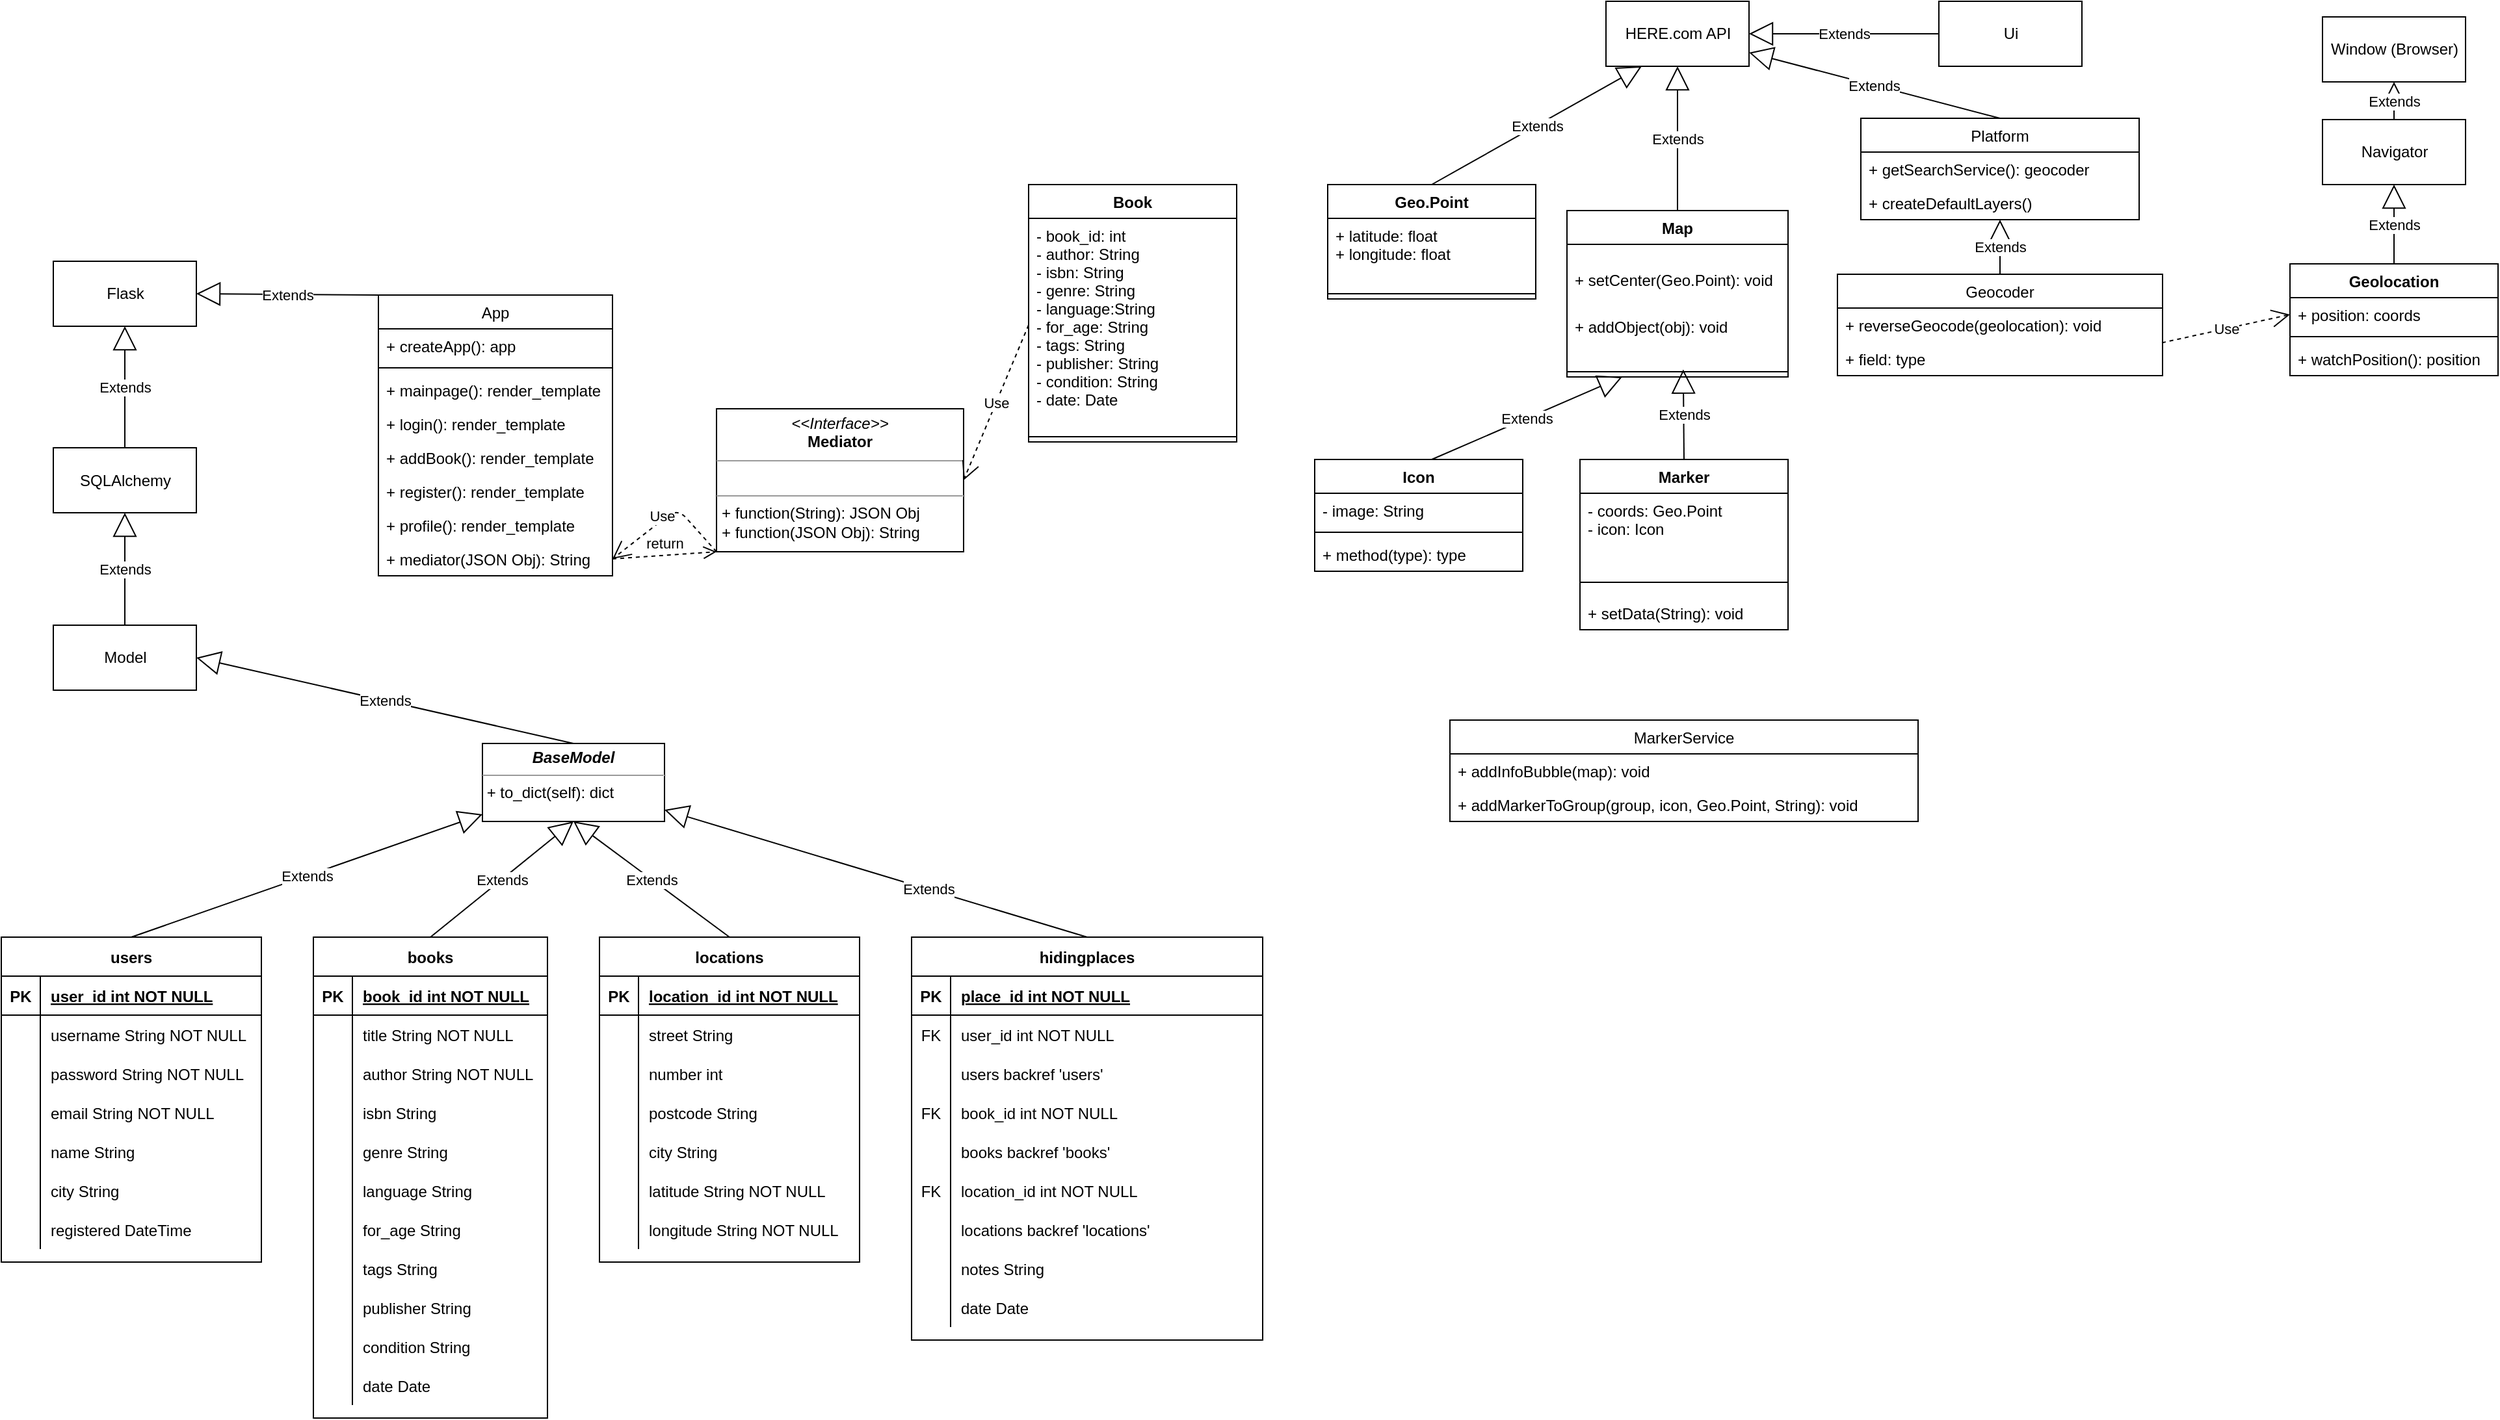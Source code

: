<mxfile version="14.6.11" type="github">
  <diagram id="RmCkacpN2TYLpkS6w7RO" name="Seite-1">
    <mxGraphModel dx="2310" dy="827" grid="1" gridSize="10" guides="1" tooltips="1" connect="1" arrows="1" fold="1" page="1" pageScale="1" pageWidth="827" pageHeight="1169" math="0" shadow="0">
      <root>
        <mxCell id="0" />
        <mxCell id="1" parent="0" />
        <mxCell id="iKKJlmc9YYCkpeSJBuOX-5" value="Map" style="swimlane;fontStyle=1;align=center;verticalAlign=top;childLayout=stackLayout;horizontal=1;startSize=26;horizontalStack=0;resizeParent=1;resizeParentMax=0;resizeLast=0;collapsible=1;marginBottom=0;" parent="1" vertex="1">
          <mxGeometry x="404" y="201" width="170" height="128" as="geometry" />
        </mxCell>
        <mxCell id="iKKJlmc9YYCkpeSJBuOX-8" value="&#xa;+ setCenter(Geo.Point): void" style="text;strokeColor=none;fillColor=none;align=left;verticalAlign=top;spacingLeft=4;spacingRight=4;overflow=hidden;rotatable=0;points=[[0,0.5],[1,0.5]];portConstraint=eastwest;" parent="iKKJlmc9YYCkpeSJBuOX-5" vertex="1">
          <mxGeometry y="26" width="170" height="50" as="geometry" />
        </mxCell>
        <mxCell id="iKKJlmc9YYCkpeSJBuOX-6" value="+ addObject(obj): void" style="text;strokeColor=none;fillColor=none;align=left;verticalAlign=top;spacingLeft=4;spacingRight=4;overflow=hidden;rotatable=0;points=[[0,0.5],[1,0.5]];portConstraint=eastwest;" parent="iKKJlmc9YYCkpeSJBuOX-5" vertex="1">
          <mxGeometry y="76" width="170" height="44" as="geometry" />
        </mxCell>
        <mxCell id="iKKJlmc9YYCkpeSJBuOX-7" value="" style="line;strokeWidth=1;fillColor=none;align=left;verticalAlign=middle;spacingTop=-1;spacingLeft=3;spacingRight=3;rotatable=0;labelPosition=right;points=[];portConstraint=eastwest;" parent="iKKJlmc9YYCkpeSJBuOX-5" vertex="1">
          <mxGeometry y="120" width="170" height="8" as="geometry" />
        </mxCell>
        <mxCell id="iKKJlmc9YYCkpeSJBuOX-9" value="Marker" style="swimlane;fontStyle=1;align=center;verticalAlign=top;childLayout=stackLayout;horizontal=1;startSize=26;horizontalStack=0;resizeParent=1;resizeParentMax=0;resizeLast=0;collapsible=1;marginBottom=0;" parent="1" vertex="1">
          <mxGeometry x="414" y="392.5" width="160" height="131" as="geometry" />
        </mxCell>
        <mxCell id="iKKJlmc9YYCkpeSJBuOX-10" value="- coords: Geo.Point &#xa;- icon: Icon" style="text;strokeColor=none;fillColor=none;align=left;verticalAlign=top;spacingLeft=4;spacingRight=4;overflow=hidden;rotatable=0;points=[[0,0.5],[1,0.5]];portConstraint=eastwest;" parent="iKKJlmc9YYCkpeSJBuOX-9" vertex="1">
          <mxGeometry y="26" width="160" height="58" as="geometry" />
        </mxCell>
        <mxCell id="iKKJlmc9YYCkpeSJBuOX-11" value="" style="line;strokeWidth=1;fillColor=none;align=left;verticalAlign=middle;spacingTop=-1;spacingLeft=3;spacingRight=3;rotatable=0;labelPosition=right;points=[];portConstraint=eastwest;" parent="iKKJlmc9YYCkpeSJBuOX-9" vertex="1">
          <mxGeometry y="84" width="160" height="21" as="geometry" />
        </mxCell>
        <mxCell id="iKKJlmc9YYCkpeSJBuOX-12" value="+ setData(String): void" style="text;strokeColor=none;fillColor=none;align=left;verticalAlign=top;spacingLeft=4;spacingRight=4;overflow=hidden;rotatable=0;points=[[0,0.5],[1,0.5]];portConstraint=eastwest;" parent="iKKJlmc9YYCkpeSJBuOX-9" vertex="1">
          <mxGeometry y="105" width="160" height="26" as="geometry" />
        </mxCell>
        <mxCell id="iKKJlmc9YYCkpeSJBuOX-13" value="Icon" style="swimlane;fontStyle=1;align=center;verticalAlign=top;childLayout=stackLayout;horizontal=1;startSize=26;horizontalStack=0;resizeParent=1;resizeParentMax=0;resizeLast=0;collapsible=1;marginBottom=0;" parent="1" vertex="1">
          <mxGeometry x="210" y="392.5" width="160" height="86" as="geometry" />
        </mxCell>
        <mxCell id="eVHg-SDSR93NSboe7xZ6-215" value="Extends" style="endArrow=block;endSize=16;endFill=0;html=1;entryX=0.25;entryY=1;entryDx=0;entryDy=0;" edge="1" parent="iKKJlmc9YYCkpeSJBuOX-13" target="iKKJlmc9YYCkpeSJBuOX-5">
          <mxGeometry width="160" relative="1" as="geometry">
            <mxPoint x="90" as="sourcePoint" />
            <mxPoint x="250" as="targetPoint" />
          </mxGeometry>
        </mxCell>
        <mxCell id="iKKJlmc9YYCkpeSJBuOX-14" value="- image: String" style="text;strokeColor=none;fillColor=none;align=left;verticalAlign=top;spacingLeft=4;spacingRight=4;overflow=hidden;rotatable=0;points=[[0,0.5],[1,0.5]];portConstraint=eastwest;" parent="iKKJlmc9YYCkpeSJBuOX-13" vertex="1">
          <mxGeometry y="26" width="160" height="26" as="geometry" />
        </mxCell>
        <mxCell id="iKKJlmc9YYCkpeSJBuOX-15" value="" style="line;strokeWidth=1;fillColor=none;align=left;verticalAlign=middle;spacingTop=-1;spacingLeft=3;spacingRight=3;rotatable=0;labelPosition=right;points=[];portConstraint=eastwest;" parent="iKKJlmc9YYCkpeSJBuOX-13" vertex="1">
          <mxGeometry y="52" width="160" height="8" as="geometry" />
        </mxCell>
        <mxCell id="iKKJlmc9YYCkpeSJBuOX-16" value="+ method(type): type" style="text;strokeColor=none;fillColor=none;align=left;verticalAlign=top;spacingLeft=4;spacingRight=4;overflow=hidden;rotatable=0;points=[[0,0.5],[1,0.5]];portConstraint=eastwest;" parent="iKKJlmc9YYCkpeSJBuOX-13" vertex="1">
          <mxGeometry y="60" width="160" height="26" as="geometry" />
        </mxCell>
        <mxCell id="augDifIEVUEMAhJTvY_Y-25" value="Book" style="swimlane;fontStyle=1;align=center;verticalAlign=top;childLayout=stackLayout;horizontal=1;startSize=26;horizontalStack=0;resizeParent=1;resizeParentMax=0;resizeLast=0;collapsible=1;marginBottom=0;" parent="1" vertex="1">
          <mxGeometry x="-10" y="181" width="160" height="198" as="geometry" />
        </mxCell>
        <mxCell id="augDifIEVUEMAhJTvY_Y-26" value="- book_id: int&#xa;- author: String&#xa;- isbn: String&#xa;- genre: String&#xa;- language:String&#xa;- for_age: String&#xa;- tags: String&#xa;- publisher: String&#xa;- condition: String&#xa;- date: Date" style="text;strokeColor=none;fillColor=none;align=left;verticalAlign=top;spacingLeft=4;spacingRight=4;overflow=hidden;rotatable=0;points=[[0,0.5],[1,0.5]];portConstraint=eastwest;" parent="augDifIEVUEMAhJTvY_Y-25" vertex="1">
          <mxGeometry y="26" width="160" height="164" as="geometry" />
        </mxCell>
        <mxCell id="augDifIEVUEMAhJTvY_Y-27" value="" style="line;strokeWidth=1;fillColor=none;align=left;verticalAlign=middle;spacingTop=-1;spacingLeft=3;spacingRight=3;rotatable=0;labelPosition=right;points=[];portConstraint=eastwest;" parent="augDifIEVUEMAhJTvY_Y-25" vertex="1">
          <mxGeometry y="190" width="160" height="8" as="geometry" />
        </mxCell>
        <mxCell id="eVHg-SDSR93NSboe7xZ6-31" value="users" style="shape=table;startSize=30;container=1;collapsible=1;childLayout=tableLayout;fixedRows=1;rowLines=0;fontStyle=1;align=center;resizeLast=1;" vertex="1" parent="1">
          <mxGeometry x="-800" y="760" width="200" height="250" as="geometry" />
        </mxCell>
        <mxCell id="eVHg-SDSR93NSboe7xZ6-32" value="" style="shape=partialRectangle;collapsible=0;dropTarget=0;pointerEvents=0;fillColor=none;points=[[0,0.5],[1,0.5]];portConstraint=eastwest;top=0;left=0;right=0;bottom=1;" vertex="1" parent="eVHg-SDSR93NSboe7xZ6-31">
          <mxGeometry y="30" width="200" height="30" as="geometry" />
        </mxCell>
        <mxCell id="eVHg-SDSR93NSboe7xZ6-33" value="PK" style="shape=partialRectangle;overflow=hidden;connectable=0;fillColor=none;top=0;left=0;bottom=0;right=0;fontStyle=1;" vertex="1" parent="eVHg-SDSR93NSboe7xZ6-32">
          <mxGeometry width="30" height="30" as="geometry" />
        </mxCell>
        <mxCell id="eVHg-SDSR93NSboe7xZ6-34" value="user_id int NOT NULL " style="shape=partialRectangle;overflow=hidden;connectable=0;fillColor=none;top=0;left=0;bottom=0;right=0;align=left;spacingLeft=6;fontStyle=5;" vertex="1" parent="eVHg-SDSR93NSboe7xZ6-32">
          <mxGeometry x="30" width="170" height="30" as="geometry" />
        </mxCell>
        <mxCell id="eVHg-SDSR93NSboe7xZ6-35" value="" style="shape=partialRectangle;collapsible=0;dropTarget=0;pointerEvents=0;fillColor=none;points=[[0,0.5],[1,0.5]];portConstraint=eastwest;top=0;left=0;right=0;bottom=0;" vertex="1" parent="eVHg-SDSR93NSboe7xZ6-31">
          <mxGeometry y="60" width="200" height="30" as="geometry" />
        </mxCell>
        <mxCell id="eVHg-SDSR93NSboe7xZ6-36" value="" style="shape=partialRectangle;overflow=hidden;connectable=0;fillColor=none;top=0;left=0;bottom=0;right=0;" vertex="1" parent="eVHg-SDSR93NSboe7xZ6-35">
          <mxGeometry width="30" height="30" as="geometry" />
        </mxCell>
        <mxCell id="eVHg-SDSR93NSboe7xZ6-37" value="username String NOT NULL" style="shape=partialRectangle;overflow=hidden;connectable=0;fillColor=none;top=0;left=0;bottom=0;right=0;align=left;spacingLeft=6;" vertex="1" parent="eVHg-SDSR93NSboe7xZ6-35">
          <mxGeometry x="30" width="170" height="30" as="geometry" />
        </mxCell>
        <mxCell id="eVHg-SDSR93NSboe7xZ6-38" value="" style="shape=partialRectangle;collapsible=0;dropTarget=0;pointerEvents=0;fillColor=none;points=[[0,0.5],[1,0.5]];portConstraint=eastwest;top=0;left=0;right=0;bottom=0;" vertex="1" parent="eVHg-SDSR93NSboe7xZ6-31">
          <mxGeometry y="90" width="200" height="30" as="geometry" />
        </mxCell>
        <mxCell id="eVHg-SDSR93NSboe7xZ6-39" value="" style="shape=partialRectangle;overflow=hidden;connectable=0;fillColor=none;top=0;left=0;bottom=0;right=0;" vertex="1" parent="eVHg-SDSR93NSboe7xZ6-38">
          <mxGeometry width="30" height="30" as="geometry" />
        </mxCell>
        <mxCell id="eVHg-SDSR93NSboe7xZ6-40" value="password String NOT NULL" style="shape=partialRectangle;overflow=hidden;connectable=0;fillColor=none;top=0;left=0;bottom=0;right=0;align=left;spacingLeft=6;" vertex="1" parent="eVHg-SDSR93NSboe7xZ6-38">
          <mxGeometry x="30" width="170" height="30" as="geometry" />
        </mxCell>
        <mxCell id="eVHg-SDSR93NSboe7xZ6-41" value="" style="shape=partialRectangle;collapsible=0;dropTarget=0;pointerEvents=0;fillColor=none;points=[[0,0.5],[1,0.5]];portConstraint=eastwest;top=0;left=0;right=0;bottom=0;" vertex="1" parent="eVHg-SDSR93NSboe7xZ6-31">
          <mxGeometry y="120" width="200" height="30" as="geometry" />
        </mxCell>
        <mxCell id="eVHg-SDSR93NSboe7xZ6-42" value="" style="shape=partialRectangle;overflow=hidden;connectable=0;fillColor=none;top=0;left=0;bottom=0;right=0;" vertex="1" parent="eVHg-SDSR93NSboe7xZ6-41">
          <mxGeometry width="30" height="30" as="geometry" />
        </mxCell>
        <mxCell id="eVHg-SDSR93NSboe7xZ6-43" value="email String NOT NULL" style="shape=partialRectangle;overflow=hidden;connectable=0;fillColor=none;top=0;left=0;bottom=0;right=0;align=left;spacingLeft=6;" vertex="1" parent="eVHg-SDSR93NSboe7xZ6-41">
          <mxGeometry x="30" width="170" height="30" as="geometry" />
        </mxCell>
        <mxCell id="eVHg-SDSR93NSboe7xZ6-44" value="" style="shape=partialRectangle;collapsible=0;dropTarget=0;pointerEvents=0;fillColor=none;points=[[0,0.5],[1,0.5]];portConstraint=eastwest;top=0;left=0;right=0;bottom=0;" vertex="1" parent="eVHg-SDSR93NSboe7xZ6-31">
          <mxGeometry y="150" width="200" height="30" as="geometry" />
        </mxCell>
        <mxCell id="eVHg-SDSR93NSboe7xZ6-45" value="" style="shape=partialRectangle;overflow=hidden;connectable=0;fillColor=none;top=0;left=0;bottom=0;right=0;" vertex="1" parent="eVHg-SDSR93NSboe7xZ6-44">
          <mxGeometry width="30" height="30" as="geometry" />
        </mxCell>
        <mxCell id="eVHg-SDSR93NSboe7xZ6-46" value="name String" style="shape=partialRectangle;overflow=hidden;connectable=0;fillColor=none;top=0;left=0;bottom=0;right=0;align=left;spacingLeft=6;" vertex="1" parent="eVHg-SDSR93NSboe7xZ6-44">
          <mxGeometry x="30" width="170" height="30" as="geometry" />
        </mxCell>
        <mxCell id="eVHg-SDSR93NSboe7xZ6-47" value="" style="shape=partialRectangle;collapsible=0;dropTarget=0;pointerEvents=0;fillColor=none;points=[[0,0.5],[1,0.5]];portConstraint=eastwest;top=0;left=0;right=0;bottom=0;" vertex="1" parent="eVHg-SDSR93NSboe7xZ6-31">
          <mxGeometry y="180" width="200" height="30" as="geometry" />
        </mxCell>
        <mxCell id="eVHg-SDSR93NSboe7xZ6-48" value="" style="shape=partialRectangle;overflow=hidden;connectable=0;fillColor=none;top=0;left=0;bottom=0;right=0;" vertex="1" parent="eVHg-SDSR93NSboe7xZ6-47">
          <mxGeometry width="30" height="30" as="geometry" />
        </mxCell>
        <mxCell id="eVHg-SDSR93NSboe7xZ6-49" value="city String" style="shape=partialRectangle;overflow=hidden;connectable=0;fillColor=none;top=0;left=0;bottom=0;right=0;align=left;spacingLeft=6;" vertex="1" parent="eVHg-SDSR93NSboe7xZ6-47">
          <mxGeometry x="30" width="170" height="30" as="geometry" />
        </mxCell>
        <mxCell id="eVHg-SDSR93NSboe7xZ6-50" value="" style="shape=partialRectangle;collapsible=0;dropTarget=0;pointerEvents=0;fillColor=none;points=[[0,0.5],[1,0.5]];portConstraint=eastwest;top=0;left=0;right=0;bottom=0;" vertex="1" parent="eVHg-SDSR93NSboe7xZ6-31">
          <mxGeometry y="210" width="200" height="30" as="geometry" />
        </mxCell>
        <mxCell id="eVHg-SDSR93NSboe7xZ6-51" value="" style="shape=partialRectangle;overflow=hidden;connectable=0;fillColor=none;top=0;left=0;bottom=0;right=0;" vertex="1" parent="eVHg-SDSR93NSboe7xZ6-50">
          <mxGeometry width="30" height="30" as="geometry" />
        </mxCell>
        <mxCell id="eVHg-SDSR93NSboe7xZ6-52" value="registered DateTime" style="shape=partialRectangle;overflow=hidden;connectable=0;fillColor=none;top=0;left=0;bottom=0;right=0;align=left;spacingLeft=6;" vertex="1" parent="eVHg-SDSR93NSboe7xZ6-50">
          <mxGeometry x="30" width="170" height="30" as="geometry" />
        </mxCell>
        <mxCell id="eVHg-SDSR93NSboe7xZ6-53" value="books" style="shape=table;startSize=30;container=1;collapsible=1;childLayout=tableLayout;fixedRows=1;rowLines=0;fontStyle=1;align=center;resizeLast=1;" vertex="1" parent="1">
          <mxGeometry x="-560" y="760" width="180" height="370" as="geometry" />
        </mxCell>
        <mxCell id="eVHg-SDSR93NSboe7xZ6-54" value="" style="shape=partialRectangle;collapsible=0;dropTarget=0;pointerEvents=0;fillColor=none;points=[[0,0.5],[1,0.5]];portConstraint=eastwest;top=0;left=0;right=0;bottom=1;" vertex="1" parent="eVHg-SDSR93NSboe7xZ6-53">
          <mxGeometry y="30" width="180" height="30" as="geometry" />
        </mxCell>
        <mxCell id="eVHg-SDSR93NSboe7xZ6-55" value="PK" style="shape=partialRectangle;overflow=hidden;connectable=0;fillColor=none;top=0;left=0;bottom=0;right=0;fontStyle=1;" vertex="1" parent="eVHg-SDSR93NSboe7xZ6-54">
          <mxGeometry width="30" height="30" as="geometry" />
        </mxCell>
        <mxCell id="eVHg-SDSR93NSboe7xZ6-56" value="book_id int NOT NULL " style="shape=partialRectangle;overflow=hidden;connectable=0;fillColor=none;top=0;left=0;bottom=0;right=0;align=left;spacingLeft=6;fontStyle=5;" vertex="1" parent="eVHg-SDSR93NSboe7xZ6-54">
          <mxGeometry x="30" width="150" height="30" as="geometry" />
        </mxCell>
        <mxCell id="eVHg-SDSR93NSboe7xZ6-57" value="" style="shape=partialRectangle;collapsible=0;dropTarget=0;pointerEvents=0;fillColor=none;points=[[0,0.5],[1,0.5]];portConstraint=eastwest;top=0;left=0;right=0;bottom=0;" vertex="1" parent="eVHg-SDSR93NSboe7xZ6-53">
          <mxGeometry y="60" width="180" height="30" as="geometry" />
        </mxCell>
        <mxCell id="eVHg-SDSR93NSboe7xZ6-58" value="" style="shape=partialRectangle;overflow=hidden;connectable=0;fillColor=none;top=0;left=0;bottom=0;right=0;" vertex="1" parent="eVHg-SDSR93NSboe7xZ6-57">
          <mxGeometry width="30" height="30" as="geometry" />
        </mxCell>
        <mxCell id="eVHg-SDSR93NSboe7xZ6-59" value="title String NOT NULL" style="shape=partialRectangle;overflow=hidden;connectable=0;fillColor=none;top=0;left=0;bottom=0;right=0;align=left;spacingLeft=6;" vertex="1" parent="eVHg-SDSR93NSboe7xZ6-57">
          <mxGeometry x="30" width="150" height="30" as="geometry" />
        </mxCell>
        <mxCell id="eVHg-SDSR93NSboe7xZ6-60" value="" style="shape=partialRectangle;collapsible=0;dropTarget=0;pointerEvents=0;fillColor=none;points=[[0,0.5],[1,0.5]];portConstraint=eastwest;top=0;left=0;right=0;bottom=0;" vertex="1" parent="eVHg-SDSR93NSboe7xZ6-53">
          <mxGeometry y="90" width="180" height="30" as="geometry" />
        </mxCell>
        <mxCell id="eVHg-SDSR93NSboe7xZ6-61" value="" style="shape=partialRectangle;overflow=hidden;connectable=0;fillColor=none;top=0;left=0;bottom=0;right=0;" vertex="1" parent="eVHg-SDSR93NSboe7xZ6-60">
          <mxGeometry width="30" height="30" as="geometry" />
        </mxCell>
        <mxCell id="eVHg-SDSR93NSboe7xZ6-62" value="author String NOT NULL" style="shape=partialRectangle;overflow=hidden;connectable=0;fillColor=none;top=0;left=0;bottom=0;right=0;align=left;spacingLeft=6;" vertex="1" parent="eVHg-SDSR93NSboe7xZ6-60">
          <mxGeometry x="30" width="150" height="30" as="geometry" />
        </mxCell>
        <mxCell id="eVHg-SDSR93NSboe7xZ6-63" value="" style="shape=partialRectangle;collapsible=0;dropTarget=0;pointerEvents=0;fillColor=none;points=[[0,0.5],[1,0.5]];portConstraint=eastwest;top=0;left=0;right=0;bottom=0;" vertex="1" parent="eVHg-SDSR93NSboe7xZ6-53">
          <mxGeometry y="120" width="180" height="30" as="geometry" />
        </mxCell>
        <mxCell id="eVHg-SDSR93NSboe7xZ6-64" value="" style="shape=partialRectangle;overflow=hidden;connectable=0;fillColor=none;top=0;left=0;bottom=0;right=0;" vertex="1" parent="eVHg-SDSR93NSboe7xZ6-63">
          <mxGeometry width="30" height="30" as="geometry" />
        </mxCell>
        <mxCell id="eVHg-SDSR93NSboe7xZ6-65" value="isbn String" style="shape=partialRectangle;overflow=hidden;connectable=0;fillColor=none;top=0;left=0;bottom=0;right=0;align=left;spacingLeft=6;" vertex="1" parent="eVHg-SDSR93NSboe7xZ6-63">
          <mxGeometry x="30" width="150" height="30" as="geometry" />
        </mxCell>
        <mxCell id="eVHg-SDSR93NSboe7xZ6-66" value="" style="shape=partialRectangle;collapsible=0;dropTarget=0;pointerEvents=0;fillColor=none;points=[[0,0.5],[1,0.5]];portConstraint=eastwest;top=0;left=0;right=0;bottom=0;" vertex="1" parent="eVHg-SDSR93NSboe7xZ6-53">
          <mxGeometry y="150" width="180" height="30" as="geometry" />
        </mxCell>
        <mxCell id="eVHg-SDSR93NSboe7xZ6-67" value="" style="shape=partialRectangle;overflow=hidden;connectable=0;fillColor=none;top=0;left=0;bottom=0;right=0;" vertex="1" parent="eVHg-SDSR93NSboe7xZ6-66">
          <mxGeometry width="30" height="30" as="geometry" />
        </mxCell>
        <mxCell id="eVHg-SDSR93NSboe7xZ6-68" value="genre String" style="shape=partialRectangle;overflow=hidden;connectable=0;fillColor=none;top=0;left=0;bottom=0;right=0;align=left;spacingLeft=6;" vertex="1" parent="eVHg-SDSR93NSboe7xZ6-66">
          <mxGeometry x="30" width="150" height="30" as="geometry" />
        </mxCell>
        <mxCell id="eVHg-SDSR93NSboe7xZ6-69" value="" style="shape=partialRectangle;collapsible=0;dropTarget=0;pointerEvents=0;fillColor=none;points=[[0,0.5],[1,0.5]];portConstraint=eastwest;top=0;left=0;right=0;bottom=0;" vertex="1" parent="eVHg-SDSR93NSboe7xZ6-53">
          <mxGeometry y="180" width="180" height="30" as="geometry" />
        </mxCell>
        <mxCell id="eVHg-SDSR93NSboe7xZ6-70" value="" style="shape=partialRectangle;overflow=hidden;connectable=0;fillColor=none;top=0;left=0;bottom=0;right=0;" vertex="1" parent="eVHg-SDSR93NSboe7xZ6-69">
          <mxGeometry width="30" height="30" as="geometry" />
        </mxCell>
        <mxCell id="eVHg-SDSR93NSboe7xZ6-71" value="language String" style="shape=partialRectangle;overflow=hidden;connectable=0;fillColor=none;top=0;left=0;bottom=0;right=0;align=left;spacingLeft=6;" vertex="1" parent="eVHg-SDSR93NSboe7xZ6-69">
          <mxGeometry x="30" width="150" height="30" as="geometry" />
        </mxCell>
        <mxCell id="eVHg-SDSR93NSboe7xZ6-72" value="" style="shape=partialRectangle;collapsible=0;dropTarget=0;pointerEvents=0;fillColor=none;points=[[0,0.5],[1,0.5]];portConstraint=eastwest;top=0;left=0;right=0;bottom=0;" vertex="1" parent="eVHg-SDSR93NSboe7xZ6-53">
          <mxGeometry y="210" width="180" height="30" as="geometry" />
        </mxCell>
        <mxCell id="eVHg-SDSR93NSboe7xZ6-73" value="" style="shape=partialRectangle;overflow=hidden;connectable=0;fillColor=none;top=0;left=0;bottom=0;right=0;" vertex="1" parent="eVHg-SDSR93NSboe7xZ6-72">
          <mxGeometry width="30" height="30" as="geometry" />
        </mxCell>
        <mxCell id="eVHg-SDSR93NSboe7xZ6-74" value="for_age String" style="shape=partialRectangle;overflow=hidden;connectable=0;fillColor=none;top=0;left=0;bottom=0;right=0;align=left;spacingLeft=6;" vertex="1" parent="eVHg-SDSR93NSboe7xZ6-72">
          <mxGeometry x="30" width="150" height="30" as="geometry" />
        </mxCell>
        <mxCell id="eVHg-SDSR93NSboe7xZ6-75" value="" style="shape=partialRectangle;collapsible=0;dropTarget=0;pointerEvents=0;fillColor=none;points=[[0,0.5],[1,0.5]];portConstraint=eastwest;top=0;left=0;right=0;bottom=0;" vertex="1" parent="eVHg-SDSR93NSboe7xZ6-53">
          <mxGeometry y="240" width="180" height="30" as="geometry" />
        </mxCell>
        <mxCell id="eVHg-SDSR93NSboe7xZ6-76" value="" style="shape=partialRectangle;overflow=hidden;connectable=0;fillColor=none;top=0;left=0;bottom=0;right=0;" vertex="1" parent="eVHg-SDSR93NSboe7xZ6-75">
          <mxGeometry width="30" height="30" as="geometry" />
        </mxCell>
        <mxCell id="eVHg-SDSR93NSboe7xZ6-77" value="tags String" style="shape=partialRectangle;overflow=hidden;connectable=0;fillColor=none;top=0;left=0;bottom=0;right=0;align=left;spacingLeft=6;" vertex="1" parent="eVHg-SDSR93NSboe7xZ6-75">
          <mxGeometry x="30" width="150" height="30" as="geometry" />
        </mxCell>
        <mxCell id="eVHg-SDSR93NSboe7xZ6-78" value="" style="shape=partialRectangle;collapsible=0;dropTarget=0;pointerEvents=0;fillColor=none;points=[[0,0.5],[1,0.5]];portConstraint=eastwest;top=0;left=0;right=0;bottom=0;" vertex="1" parent="eVHg-SDSR93NSboe7xZ6-53">
          <mxGeometry y="270" width="180" height="30" as="geometry" />
        </mxCell>
        <mxCell id="eVHg-SDSR93NSboe7xZ6-79" value="" style="shape=partialRectangle;overflow=hidden;connectable=0;fillColor=none;top=0;left=0;bottom=0;right=0;" vertex="1" parent="eVHg-SDSR93NSboe7xZ6-78">
          <mxGeometry width="30" height="30" as="geometry" />
        </mxCell>
        <mxCell id="eVHg-SDSR93NSboe7xZ6-80" value="publisher String" style="shape=partialRectangle;overflow=hidden;connectable=0;fillColor=none;top=0;left=0;bottom=0;right=0;align=left;spacingLeft=6;" vertex="1" parent="eVHg-SDSR93NSboe7xZ6-78">
          <mxGeometry x="30" width="150" height="30" as="geometry" />
        </mxCell>
        <mxCell id="eVHg-SDSR93NSboe7xZ6-81" value="" style="shape=partialRectangle;collapsible=0;dropTarget=0;pointerEvents=0;fillColor=none;points=[[0,0.5],[1,0.5]];portConstraint=eastwest;top=0;left=0;right=0;bottom=0;" vertex="1" parent="eVHg-SDSR93NSboe7xZ6-53">
          <mxGeometry y="300" width="180" height="30" as="geometry" />
        </mxCell>
        <mxCell id="eVHg-SDSR93NSboe7xZ6-82" value="" style="shape=partialRectangle;overflow=hidden;connectable=0;fillColor=none;top=0;left=0;bottom=0;right=0;" vertex="1" parent="eVHg-SDSR93NSboe7xZ6-81">
          <mxGeometry width="30" height="30" as="geometry" />
        </mxCell>
        <mxCell id="eVHg-SDSR93NSboe7xZ6-83" value="condition String" style="shape=partialRectangle;overflow=hidden;connectable=0;fillColor=none;top=0;left=0;bottom=0;right=0;align=left;spacingLeft=6;" vertex="1" parent="eVHg-SDSR93NSboe7xZ6-81">
          <mxGeometry x="30" width="150" height="30" as="geometry" />
        </mxCell>
        <mxCell id="eVHg-SDSR93NSboe7xZ6-84" value="" style="shape=partialRectangle;collapsible=0;dropTarget=0;pointerEvents=0;fillColor=none;points=[[0,0.5],[1,0.5]];portConstraint=eastwest;top=0;left=0;right=0;bottom=0;" vertex="1" parent="eVHg-SDSR93NSboe7xZ6-53">
          <mxGeometry y="330" width="180" height="30" as="geometry" />
        </mxCell>
        <mxCell id="eVHg-SDSR93NSboe7xZ6-85" value="" style="shape=partialRectangle;overflow=hidden;connectable=0;fillColor=none;top=0;left=0;bottom=0;right=0;" vertex="1" parent="eVHg-SDSR93NSboe7xZ6-84">
          <mxGeometry width="30" height="30" as="geometry" />
        </mxCell>
        <mxCell id="eVHg-SDSR93NSboe7xZ6-86" value="date Date" style="shape=partialRectangle;overflow=hidden;connectable=0;fillColor=none;top=0;left=0;bottom=0;right=0;align=left;spacingLeft=6;" vertex="1" parent="eVHg-SDSR93NSboe7xZ6-84">
          <mxGeometry x="30" width="150" height="30" as="geometry" />
        </mxCell>
        <mxCell id="eVHg-SDSR93NSboe7xZ6-87" value="locations" style="shape=table;startSize=30;container=1;collapsible=1;childLayout=tableLayout;fixedRows=1;rowLines=0;fontStyle=1;align=center;resizeLast=1;" vertex="1" parent="1">
          <mxGeometry x="-340" y="760" width="200" height="250" as="geometry" />
        </mxCell>
        <mxCell id="eVHg-SDSR93NSboe7xZ6-88" value="" style="shape=partialRectangle;collapsible=0;dropTarget=0;pointerEvents=0;fillColor=none;points=[[0,0.5],[1,0.5]];portConstraint=eastwest;top=0;left=0;right=0;bottom=1;" vertex="1" parent="eVHg-SDSR93NSboe7xZ6-87">
          <mxGeometry y="30" width="200" height="30" as="geometry" />
        </mxCell>
        <mxCell id="eVHg-SDSR93NSboe7xZ6-89" value="PK" style="shape=partialRectangle;overflow=hidden;connectable=0;fillColor=none;top=0;left=0;bottom=0;right=0;fontStyle=1;" vertex="1" parent="eVHg-SDSR93NSboe7xZ6-88">
          <mxGeometry width="30" height="30" as="geometry" />
        </mxCell>
        <mxCell id="eVHg-SDSR93NSboe7xZ6-90" value="location_id int NOT NULL " style="shape=partialRectangle;overflow=hidden;connectable=0;fillColor=none;top=0;left=0;bottom=0;right=0;align=left;spacingLeft=6;fontStyle=5;" vertex="1" parent="eVHg-SDSR93NSboe7xZ6-88">
          <mxGeometry x="30" width="170" height="30" as="geometry" />
        </mxCell>
        <mxCell id="eVHg-SDSR93NSboe7xZ6-91" value="" style="shape=partialRectangle;collapsible=0;dropTarget=0;pointerEvents=0;fillColor=none;points=[[0,0.5],[1,0.5]];portConstraint=eastwest;top=0;left=0;right=0;bottom=0;" vertex="1" parent="eVHg-SDSR93NSboe7xZ6-87">
          <mxGeometry y="60" width="200" height="30" as="geometry" />
        </mxCell>
        <mxCell id="eVHg-SDSR93NSboe7xZ6-92" value="" style="shape=partialRectangle;overflow=hidden;connectable=0;fillColor=none;top=0;left=0;bottom=0;right=0;" vertex="1" parent="eVHg-SDSR93NSboe7xZ6-91">
          <mxGeometry width="30" height="30" as="geometry" />
        </mxCell>
        <mxCell id="eVHg-SDSR93NSboe7xZ6-93" value="street String" style="shape=partialRectangle;overflow=hidden;connectable=0;fillColor=none;top=0;left=0;bottom=0;right=0;align=left;spacingLeft=6;" vertex="1" parent="eVHg-SDSR93NSboe7xZ6-91">
          <mxGeometry x="30" width="170" height="30" as="geometry" />
        </mxCell>
        <mxCell id="eVHg-SDSR93NSboe7xZ6-94" value="" style="shape=partialRectangle;collapsible=0;dropTarget=0;pointerEvents=0;fillColor=none;points=[[0,0.5],[1,0.5]];portConstraint=eastwest;top=0;left=0;right=0;bottom=0;" vertex="1" parent="eVHg-SDSR93NSboe7xZ6-87">
          <mxGeometry y="90" width="200" height="30" as="geometry" />
        </mxCell>
        <mxCell id="eVHg-SDSR93NSboe7xZ6-95" value="" style="shape=partialRectangle;overflow=hidden;connectable=0;fillColor=none;top=0;left=0;bottom=0;right=0;" vertex="1" parent="eVHg-SDSR93NSboe7xZ6-94">
          <mxGeometry width="30" height="30" as="geometry" />
        </mxCell>
        <mxCell id="eVHg-SDSR93NSboe7xZ6-96" value="number int" style="shape=partialRectangle;overflow=hidden;connectable=0;fillColor=none;top=0;left=0;bottom=0;right=0;align=left;spacingLeft=6;" vertex="1" parent="eVHg-SDSR93NSboe7xZ6-94">
          <mxGeometry x="30" width="170" height="30" as="geometry" />
        </mxCell>
        <mxCell id="eVHg-SDSR93NSboe7xZ6-97" value="" style="shape=partialRectangle;collapsible=0;dropTarget=0;pointerEvents=0;fillColor=none;points=[[0,0.5],[1,0.5]];portConstraint=eastwest;top=0;left=0;right=0;bottom=0;" vertex="1" parent="eVHg-SDSR93NSboe7xZ6-87">
          <mxGeometry y="120" width="200" height="30" as="geometry" />
        </mxCell>
        <mxCell id="eVHg-SDSR93NSboe7xZ6-98" value="" style="shape=partialRectangle;overflow=hidden;connectable=0;fillColor=none;top=0;left=0;bottom=0;right=0;" vertex="1" parent="eVHg-SDSR93NSboe7xZ6-97">
          <mxGeometry width="30" height="30" as="geometry" />
        </mxCell>
        <mxCell id="eVHg-SDSR93NSboe7xZ6-99" value="postcode String" style="shape=partialRectangle;overflow=hidden;connectable=0;fillColor=none;top=0;left=0;bottom=0;right=0;align=left;spacingLeft=6;" vertex="1" parent="eVHg-SDSR93NSboe7xZ6-97">
          <mxGeometry x="30" width="170" height="30" as="geometry" />
        </mxCell>
        <mxCell id="eVHg-SDSR93NSboe7xZ6-100" value="" style="shape=partialRectangle;collapsible=0;dropTarget=0;pointerEvents=0;fillColor=none;points=[[0,0.5],[1,0.5]];portConstraint=eastwest;top=0;left=0;right=0;bottom=0;" vertex="1" parent="eVHg-SDSR93NSboe7xZ6-87">
          <mxGeometry y="150" width="200" height="30" as="geometry" />
        </mxCell>
        <mxCell id="eVHg-SDSR93NSboe7xZ6-101" value="" style="shape=partialRectangle;overflow=hidden;connectable=0;fillColor=none;top=0;left=0;bottom=0;right=0;" vertex="1" parent="eVHg-SDSR93NSboe7xZ6-100">
          <mxGeometry width="30" height="30" as="geometry" />
        </mxCell>
        <mxCell id="eVHg-SDSR93NSboe7xZ6-102" value="city String" style="shape=partialRectangle;overflow=hidden;connectable=0;fillColor=none;top=0;left=0;bottom=0;right=0;align=left;spacingLeft=6;" vertex="1" parent="eVHg-SDSR93NSboe7xZ6-100">
          <mxGeometry x="30" width="170" height="30" as="geometry" />
        </mxCell>
        <mxCell id="eVHg-SDSR93NSboe7xZ6-103" value="" style="shape=partialRectangle;collapsible=0;dropTarget=0;pointerEvents=0;fillColor=none;points=[[0,0.5],[1,0.5]];portConstraint=eastwest;top=0;left=0;right=0;bottom=0;" vertex="1" parent="eVHg-SDSR93NSboe7xZ6-87">
          <mxGeometry y="180" width="200" height="30" as="geometry" />
        </mxCell>
        <mxCell id="eVHg-SDSR93NSboe7xZ6-104" value="" style="shape=partialRectangle;overflow=hidden;connectable=0;fillColor=none;top=0;left=0;bottom=0;right=0;" vertex="1" parent="eVHg-SDSR93NSboe7xZ6-103">
          <mxGeometry width="30" height="30" as="geometry" />
        </mxCell>
        <mxCell id="eVHg-SDSR93NSboe7xZ6-105" value="latitude String NOT NULL" style="shape=partialRectangle;overflow=hidden;connectable=0;fillColor=none;top=0;left=0;bottom=0;right=0;align=left;spacingLeft=6;" vertex="1" parent="eVHg-SDSR93NSboe7xZ6-103">
          <mxGeometry x="30" width="170" height="30" as="geometry" />
        </mxCell>
        <mxCell id="eVHg-SDSR93NSboe7xZ6-106" value="" style="shape=partialRectangle;collapsible=0;dropTarget=0;pointerEvents=0;fillColor=none;points=[[0,0.5],[1,0.5]];portConstraint=eastwest;top=0;left=0;right=0;bottom=0;" vertex="1" parent="eVHg-SDSR93NSboe7xZ6-87">
          <mxGeometry y="210" width="200" height="30" as="geometry" />
        </mxCell>
        <mxCell id="eVHg-SDSR93NSboe7xZ6-107" value="" style="shape=partialRectangle;overflow=hidden;connectable=0;fillColor=none;top=0;left=0;bottom=0;right=0;" vertex="1" parent="eVHg-SDSR93NSboe7xZ6-106">
          <mxGeometry width="30" height="30" as="geometry" />
        </mxCell>
        <mxCell id="eVHg-SDSR93NSboe7xZ6-108" value="longitude String NOT NULL" style="shape=partialRectangle;overflow=hidden;connectable=0;fillColor=none;top=0;left=0;bottom=0;right=0;align=left;spacingLeft=6;" vertex="1" parent="eVHg-SDSR93NSboe7xZ6-106">
          <mxGeometry x="30" width="170" height="30" as="geometry" />
        </mxCell>
        <mxCell id="eVHg-SDSR93NSboe7xZ6-109" value="hidingplaces" style="shape=table;startSize=30;container=1;collapsible=1;childLayout=tableLayout;fixedRows=1;rowLines=0;fontStyle=1;align=center;resizeLast=1;" vertex="1" parent="1">
          <mxGeometry x="-100" y="760" width="270" height="310" as="geometry" />
        </mxCell>
        <mxCell id="eVHg-SDSR93NSboe7xZ6-110" value="" style="shape=partialRectangle;collapsible=0;dropTarget=0;pointerEvents=0;fillColor=none;points=[[0,0.5],[1,0.5]];portConstraint=eastwest;top=0;left=0;right=0;bottom=1;" vertex="1" parent="eVHg-SDSR93NSboe7xZ6-109">
          <mxGeometry y="30" width="270" height="30" as="geometry" />
        </mxCell>
        <mxCell id="eVHg-SDSR93NSboe7xZ6-111" value="PK" style="shape=partialRectangle;overflow=hidden;connectable=0;fillColor=none;top=0;left=0;bottom=0;right=0;fontStyle=1;" vertex="1" parent="eVHg-SDSR93NSboe7xZ6-110">
          <mxGeometry width="30" height="30" as="geometry" />
        </mxCell>
        <mxCell id="eVHg-SDSR93NSboe7xZ6-112" value="place_id int NOT NULL " style="shape=partialRectangle;overflow=hidden;connectable=0;fillColor=none;top=0;left=0;bottom=0;right=0;align=left;spacingLeft=6;fontStyle=5;" vertex="1" parent="eVHg-SDSR93NSboe7xZ6-110">
          <mxGeometry x="30" width="240" height="30" as="geometry" />
        </mxCell>
        <mxCell id="eVHg-SDSR93NSboe7xZ6-113" value="" style="shape=partialRectangle;collapsible=0;dropTarget=0;pointerEvents=0;fillColor=none;points=[[0,0.5],[1,0.5]];portConstraint=eastwest;top=0;left=0;right=0;bottom=0;" vertex="1" parent="eVHg-SDSR93NSboe7xZ6-109">
          <mxGeometry y="60" width="270" height="30" as="geometry" />
        </mxCell>
        <mxCell id="eVHg-SDSR93NSboe7xZ6-114" value="FK" style="shape=partialRectangle;overflow=hidden;connectable=0;fillColor=none;top=0;left=0;bottom=0;right=0;" vertex="1" parent="eVHg-SDSR93NSboe7xZ6-113">
          <mxGeometry width="30" height="30" as="geometry" />
        </mxCell>
        <mxCell id="eVHg-SDSR93NSboe7xZ6-115" value="user_id int NOT NULL" style="shape=partialRectangle;overflow=hidden;connectable=0;fillColor=none;top=0;left=0;bottom=0;right=0;align=left;spacingLeft=6;" vertex="1" parent="eVHg-SDSR93NSboe7xZ6-113">
          <mxGeometry x="30" width="240" height="30" as="geometry" />
        </mxCell>
        <mxCell id="eVHg-SDSR93NSboe7xZ6-116" value="" style="shape=partialRectangle;collapsible=0;dropTarget=0;pointerEvents=0;fillColor=none;points=[[0,0.5],[1,0.5]];portConstraint=eastwest;top=0;left=0;right=0;bottom=0;" vertex="1" parent="eVHg-SDSR93NSboe7xZ6-109">
          <mxGeometry y="90" width="270" height="30" as="geometry" />
        </mxCell>
        <mxCell id="eVHg-SDSR93NSboe7xZ6-117" value="" style="shape=partialRectangle;overflow=hidden;connectable=0;fillColor=none;top=0;left=0;bottom=0;right=0;" vertex="1" parent="eVHg-SDSR93NSboe7xZ6-116">
          <mxGeometry width="30" height="30" as="geometry" />
        </mxCell>
        <mxCell id="eVHg-SDSR93NSboe7xZ6-118" value="users backref &#39;users&#39;" style="shape=partialRectangle;overflow=hidden;connectable=0;fillColor=none;top=0;left=0;bottom=0;right=0;align=left;spacingLeft=6;" vertex="1" parent="eVHg-SDSR93NSboe7xZ6-116">
          <mxGeometry x="30" width="240" height="30" as="geometry" />
        </mxCell>
        <mxCell id="eVHg-SDSR93NSboe7xZ6-119" value="" style="shape=partialRectangle;collapsible=0;dropTarget=0;pointerEvents=0;fillColor=none;points=[[0,0.5],[1,0.5]];portConstraint=eastwest;top=0;left=0;right=0;bottom=0;" vertex="1" parent="eVHg-SDSR93NSboe7xZ6-109">
          <mxGeometry y="120" width="270" height="30" as="geometry" />
        </mxCell>
        <mxCell id="eVHg-SDSR93NSboe7xZ6-120" value="FK" style="shape=partialRectangle;overflow=hidden;connectable=0;fillColor=none;top=0;left=0;bottom=0;right=0;" vertex="1" parent="eVHg-SDSR93NSboe7xZ6-119">
          <mxGeometry width="30" height="30" as="geometry" />
        </mxCell>
        <mxCell id="eVHg-SDSR93NSboe7xZ6-121" value="book_id int NOT NULL " style="shape=partialRectangle;overflow=hidden;connectable=0;fillColor=none;top=0;left=0;bottom=0;right=0;align=left;spacingLeft=6;" vertex="1" parent="eVHg-SDSR93NSboe7xZ6-119">
          <mxGeometry x="30" width="240" height="30" as="geometry" />
        </mxCell>
        <mxCell id="eVHg-SDSR93NSboe7xZ6-122" value="" style="shape=partialRectangle;collapsible=0;dropTarget=0;pointerEvents=0;fillColor=none;points=[[0,0.5],[1,0.5]];portConstraint=eastwest;top=0;left=0;right=0;bottom=0;" vertex="1" parent="eVHg-SDSR93NSboe7xZ6-109">
          <mxGeometry y="150" width="270" height="30" as="geometry" />
        </mxCell>
        <mxCell id="eVHg-SDSR93NSboe7xZ6-123" value="" style="shape=partialRectangle;overflow=hidden;connectable=0;fillColor=none;top=0;left=0;bottom=0;right=0;" vertex="1" parent="eVHg-SDSR93NSboe7xZ6-122">
          <mxGeometry width="30" height="30" as="geometry" />
        </mxCell>
        <mxCell id="eVHg-SDSR93NSboe7xZ6-124" value="books backref &#39;books&#39;" style="shape=partialRectangle;overflow=hidden;connectable=0;fillColor=none;top=0;left=0;bottom=0;right=0;align=left;spacingLeft=6;" vertex="1" parent="eVHg-SDSR93NSboe7xZ6-122">
          <mxGeometry x="30" width="240" height="30" as="geometry" />
        </mxCell>
        <mxCell id="eVHg-SDSR93NSboe7xZ6-125" value="" style="shape=partialRectangle;collapsible=0;dropTarget=0;pointerEvents=0;fillColor=none;points=[[0,0.5],[1,0.5]];portConstraint=eastwest;top=0;left=0;right=0;bottom=0;" vertex="1" parent="eVHg-SDSR93NSboe7xZ6-109">
          <mxGeometry y="180" width="270" height="30" as="geometry" />
        </mxCell>
        <mxCell id="eVHg-SDSR93NSboe7xZ6-126" value="FK" style="shape=partialRectangle;overflow=hidden;connectable=0;fillColor=none;top=0;left=0;bottom=0;right=0;" vertex="1" parent="eVHg-SDSR93NSboe7xZ6-125">
          <mxGeometry width="30" height="30" as="geometry" />
        </mxCell>
        <mxCell id="eVHg-SDSR93NSboe7xZ6-127" value="location_id int NOT NULL " style="shape=partialRectangle;overflow=hidden;connectable=0;fillColor=none;top=0;left=0;bottom=0;right=0;align=left;spacingLeft=6;" vertex="1" parent="eVHg-SDSR93NSboe7xZ6-125">
          <mxGeometry x="30" width="240" height="30" as="geometry" />
        </mxCell>
        <mxCell id="eVHg-SDSR93NSboe7xZ6-128" value="" style="shape=partialRectangle;collapsible=0;dropTarget=0;pointerEvents=0;fillColor=none;points=[[0,0.5],[1,0.5]];portConstraint=eastwest;top=0;left=0;right=0;bottom=0;" vertex="1" parent="eVHg-SDSR93NSboe7xZ6-109">
          <mxGeometry y="210" width="270" height="30" as="geometry" />
        </mxCell>
        <mxCell id="eVHg-SDSR93NSboe7xZ6-129" value="" style="shape=partialRectangle;overflow=hidden;connectable=0;fillColor=none;top=0;left=0;bottom=0;right=0;" vertex="1" parent="eVHg-SDSR93NSboe7xZ6-128">
          <mxGeometry width="30" height="30" as="geometry" />
        </mxCell>
        <mxCell id="eVHg-SDSR93NSboe7xZ6-130" value="locations backref &#39;locations&#39;" style="shape=partialRectangle;overflow=hidden;connectable=0;fillColor=none;top=0;left=0;bottom=0;right=0;align=left;spacingLeft=6;" vertex="1" parent="eVHg-SDSR93NSboe7xZ6-128">
          <mxGeometry x="30" width="240" height="30" as="geometry" />
        </mxCell>
        <mxCell id="eVHg-SDSR93NSboe7xZ6-131" value="" style="shape=partialRectangle;collapsible=0;dropTarget=0;pointerEvents=0;fillColor=none;points=[[0,0.5],[1,0.5]];portConstraint=eastwest;top=0;left=0;right=0;bottom=0;" vertex="1" parent="eVHg-SDSR93NSboe7xZ6-109">
          <mxGeometry y="240" width="270" height="30" as="geometry" />
        </mxCell>
        <mxCell id="eVHg-SDSR93NSboe7xZ6-132" value="" style="shape=partialRectangle;overflow=hidden;connectable=0;fillColor=none;top=0;left=0;bottom=0;right=0;" vertex="1" parent="eVHg-SDSR93NSboe7xZ6-131">
          <mxGeometry width="30" height="30" as="geometry" />
        </mxCell>
        <mxCell id="eVHg-SDSR93NSboe7xZ6-133" value="notes String" style="shape=partialRectangle;overflow=hidden;connectable=0;fillColor=none;top=0;left=0;bottom=0;right=0;align=left;spacingLeft=6;" vertex="1" parent="eVHg-SDSR93NSboe7xZ6-131">
          <mxGeometry x="30" width="240" height="30" as="geometry" />
        </mxCell>
        <mxCell id="eVHg-SDSR93NSboe7xZ6-134" value="" style="shape=partialRectangle;collapsible=0;dropTarget=0;pointerEvents=0;fillColor=none;points=[[0,0.5],[1,0.5]];portConstraint=eastwest;top=0;left=0;right=0;bottom=0;" vertex="1" parent="eVHg-SDSR93NSboe7xZ6-109">
          <mxGeometry y="270" width="270" height="30" as="geometry" />
        </mxCell>
        <mxCell id="eVHg-SDSR93NSboe7xZ6-135" value="" style="shape=partialRectangle;overflow=hidden;connectable=0;fillColor=none;top=0;left=0;bottom=0;right=0;" vertex="1" parent="eVHg-SDSR93NSboe7xZ6-134">
          <mxGeometry width="30" height="30" as="geometry" />
        </mxCell>
        <mxCell id="eVHg-SDSR93NSboe7xZ6-136" value="date Date" style="shape=partialRectangle;overflow=hidden;connectable=0;fillColor=none;top=0;left=0;bottom=0;right=0;align=left;spacingLeft=6;" vertex="1" parent="eVHg-SDSR93NSboe7xZ6-134">
          <mxGeometry x="30" width="240" height="30" as="geometry" />
        </mxCell>
        <mxCell id="eVHg-SDSR93NSboe7xZ6-140" value="&lt;p style=&quot;margin: 0px ; margin-top: 4px ; text-align: center&quot;&gt;&lt;b&gt;&lt;i&gt;BaseModel&lt;/i&gt;&lt;/b&gt;&lt;/p&gt;&lt;hr size=&quot;1&quot;&gt;&lt;div style=&quot;height: 2px&quot;&gt;&amp;nbsp;+ to_dict(self): dict&lt;/div&gt;" style="verticalAlign=top;align=left;overflow=fill;fontSize=12;fontFamily=Helvetica;html=1;" vertex="1" parent="1">
          <mxGeometry x="-430" y="611" width="140" height="60" as="geometry" />
        </mxCell>
        <mxCell id="eVHg-SDSR93NSboe7xZ6-142" value="Extends" style="endArrow=block;endSize=16;endFill=0;html=1;exitX=0.5;exitY=0;exitDx=0;exitDy=0;" edge="1" parent="1" source="eVHg-SDSR93NSboe7xZ6-31" target="eVHg-SDSR93NSboe7xZ6-140">
          <mxGeometry width="160" relative="1" as="geometry">
            <mxPoint x="-730" y="700" as="sourcePoint" />
            <mxPoint x="-570" y="700" as="targetPoint" />
          </mxGeometry>
        </mxCell>
        <mxCell id="eVHg-SDSR93NSboe7xZ6-143" value="Extends" style="endArrow=block;endSize=16;endFill=0;html=1;exitX=0.5;exitY=0;exitDx=0;exitDy=0;entryX=0.5;entryY=1;entryDx=0;entryDy=0;" edge="1" parent="1" source="eVHg-SDSR93NSboe7xZ6-53" target="eVHg-SDSR93NSboe7xZ6-140">
          <mxGeometry width="160" relative="1" as="geometry">
            <mxPoint x="-490" y="680" as="sourcePoint" />
            <mxPoint x="-330" y="680" as="targetPoint" />
          </mxGeometry>
        </mxCell>
        <mxCell id="eVHg-SDSR93NSboe7xZ6-144" value="Extends" style="endArrow=block;endSize=16;endFill=0;html=1;exitX=0.5;exitY=0;exitDx=0;exitDy=0;entryX=0.5;entryY=1;entryDx=0;entryDy=0;" edge="1" parent="1" source="eVHg-SDSR93NSboe7xZ6-87" target="eVHg-SDSR93NSboe7xZ6-140">
          <mxGeometry width="160" relative="1" as="geometry">
            <mxPoint x="-180" y="700" as="sourcePoint" />
            <mxPoint x="-20" y="700" as="targetPoint" />
          </mxGeometry>
        </mxCell>
        <mxCell id="eVHg-SDSR93NSboe7xZ6-145" value="Extends" style="endArrow=block;endSize=16;endFill=0;html=1;exitX=0.5;exitY=0;exitDx=0;exitDy=0;" edge="1" parent="1" source="eVHg-SDSR93NSboe7xZ6-109" target="eVHg-SDSR93NSboe7xZ6-140">
          <mxGeometry x="-0.25" width="160" relative="1" as="geometry">
            <mxPoint x="50" y="700" as="sourcePoint" />
            <mxPoint x="35" y="680" as="targetPoint" />
            <mxPoint as="offset" />
          </mxGeometry>
        </mxCell>
        <mxCell id="eVHg-SDSR93NSboe7xZ6-148" value="Flask" style="html=1;" vertex="1" parent="1">
          <mxGeometry x="-760" y="240" width="110" height="50" as="geometry" />
        </mxCell>
        <mxCell id="eVHg-SDSR93NSboe7xZ6-149" value="SQLAlchemy" style="html=1;" vertex="1" parent="1">
          <mxGeometry x="-760" y="383.5" width="110" height="50" as="geometry" />
        </mxCell>
        <mxCell id="eVHg-SDSR93NSboe7xZ6-150" value="Model" style="html=1;" vertex="1" parent="1">
          <mxGeometry x="-760" y="520" width="110" height="50" as="geometry" />
        </mxCell>
        <mxCell id="eVHg-SDSR93NSboe7xZ6-151" value="Extends" style="endArrow=block;endSize=16;endFill=0;html=1;" edge="1" parent="1" source="eVHg-SDSR93NSboe7xZ6-150" target="eVHg-SDSR93NSboe7xZ6-149">
          <mxGeometry width="160" relative="1" as="geometry">
            <mxPoint x="-705" y="494" as="sourcePoint" />
            <mxPoint x="-85" y="344" as="targetPoint" />
          </mxGeometry>
        </mxCell>
        <mxCell id="eVHg-SDSR93NSboe7xZ6-152" value="Extends" style="endArrow=block;endSize=16;endFill=0;html=1;exitX=0.5;exitY=0;exitDx=0;exitDy=0;entryX=1;entryY=0.5;entryDx=0;entryDy=0;" edge="1" parent="1" source="eVHg-SDSR93NSboe7xZ6-140" target="eVHg-SDSR93NSboe7xZ6-150">
          <mxGeometry width="160" relative="1" as="geometry">
            <mxPoint x="-350" y="510" as="sourcePoint" />
            <mxPoint x="-190" y="510" as="targetPoint" />
          </mxGeometry>
        </mxCell>
        <mxCell id="eVHg-SDSR93NSboe7xZ6-155" value="Extends" style="endArrow=block;endSize=16;endFill=0;html=1;exitX=0.5;exitY=0;exitDx=0;exitDy=0;entryX=0.5;entryY=1;entryDx=0;entryDy=0;" edge="1" parent="1" source="eVHg-SDSR93NSboe7xZ6-149" target="eVHg-SDSR93NSboe7xZ6-148">
          <mxGeometry width="160" relative="1" as="geometry">
            <mxPoint x="-565" y="334" as="sourcePoint" />
            <mxPoint x="-405" y="334" as="targetPoint" />
          </mxGeometry>
        </mxCell>
        <mxCell id="eVHg-SDSR93NSboe7xZ6-156" value="App" style="swimlane;fontStyle=0;childLayout=stackLayout;horizontal=1;startSize=26;fillColor=none;horizontalStack=0;resizeParent=1;resizeParentMax=0;resizeLast=0;collapsible=1;marginBottom=0;" vertex="1" parent="1">
          <mxGeometry x="-510" y="266" width="180" height="216" as="geometry" />
        </mxCell>
        <mxCell id="eVHg-SDSR93NSboe7xZ6-164" value="+ createApp(): app&#xa;" style="text;strokeColor=none;fillColor=none;align=left;verticalAlign=top;spacingLeft=4;spacingRight=4;overflow=hidden;rotatable=0;points=[[0,0.5],[1,0.5]];portConstraint=eastwest;" vertex="1" parent="eVHg-SDSR93NSboe7xZ6-156">
          <mxGeometry y="26" width="180" height="26" as="geometry" />
        </mxCell>
        <mxCell id="eVHg-SDSR93NSboe7xZ6-165" value="" style="line;strokeWidth=1;fillColor=none;align=left;verticalAlign=middle;spacingTop=-1;spacingLeft=3;spacingRight=3;rotatable=0;labelPosition=right;points=[];portConstraint=eastwest;" vertex="1" parent="eVHg-SDSR93NSboe7xZ6-156">
          <mxGeometry y="52" width="180" height="8" as="geometry" />
        </mxCell>
        <mxCell id="eVHg-SDSR93NSboe7xZ6-157" value="+ mainpage(): render_template" style="text;strokeColor=none;fillColor=none;align=left;verticalAlign=top;spacingLeft=4;spacingRight=4;overflow=hidden;rotatable=0;points=[[0,0.5],[1,0.5]];portConstraint=eastwest;" vertex="1" parent="eVHg-SDSR93NSboe7xZ6-156">
          <mxGeometry y="60" width="180" height="26" as="geometry" />
        </mxCell>
        <mxCell id="eVHg-SDSR93NSboe7xZ6-158" value="+ login(): render_template" style="text;strokeColor=none;fillColor=none;align=left;verticalAlign=top;spacingLeft=4;spacingRight=4;overflow=hidden;rotatable=0;points=[[0,0.5],[1,0.5]];portConstraint=eastwest;" vertex="1" parent="eVHg-SDSR93NSboe7xZ6-156">
          <mxGeometry y="86" width="180" height="26" as="geometry" />
        </mxCell>
        <mxCell id="eVHg-SDSR93NSboe7xZ6-160" value="+ addBook(): render_template" style="text;strokeColor=none;fillColor=none;align=left;verticalAlign=top;spacingLeft=4;spacingRight=4;overflow=hidden;rotatable=0;points=[[0,0.5],[1,0.5]];portConstraint=eastwest;" vertex="1" parent="eVHg-SDSR93NSboe7xZ6-156">
          <mxGeometry y="112" width="180" height="26" as="geometry" />
        </mxCell>
        <mxCell id="eVHg-SDSR93NSboe7xZ6-159" value="+ register(): render_template&#xa;" style="text;strokeColor=none;fillColor=none;align=left;verticalAlign=top;spacingLeft=4;spacingRight=4;overflow=hidden;rotatable=0;points=[[0,0.5],[1,0.5]];portConstraint=eastwest;" vertex="1" parent="eVHg-SDSR93NSboe7xZ6-156">
          <mxGeometry y="138" width="180" height="26" as="geometry" />
        </mxCell>
        <mxCell id="eVHg-SDSR93NSboe7xZ6-161" value="+ profile(): render_template" style="text;strokeColor=none;fillColor=none;align=left;verticalAlign=top;spacingLeft=4;spacingRight=4;overflow=hidden;rotatable=0;points=[[0,0.5],[1,0.5]];portConstraint=eastwest;" vertex="1" parent="eVHg-SDSR93NSboe7xZ6-156">
          <mxGeometry y="164" width="180" height="26" as="geometry" />
        </mxCell>
        <mxCell id="eVHg-SDSR93NSboe7xZ6-162" value="+ mediator(JSON Obj): String" style="text;strokeColor=none;fillColor=none;align=left;verticalAlign=top;spacingLeft=4;spacingRight=4;overflow=hidden;rotatable=0;points=[[0,0.5],[1,0.5]];portConstraint=eastwest;" vertex="1" parent="eVHg-SDSR93NSboe7xZ6-156">
          <mxGeometry y="190" width="180" height="26" as="geometry" />
        </mxCell>
        <mxCell id="eVHg-SDSR93NSboe7xZ6-163" value="Extends" style="endArrow=block;endSize=16;endFill=0;html=1;exitX=0;exitY=0;exitDx=0;exitDy=0;entryX=1;entryY=0.5;entryDx=0;entryDy=0;" edge="1" parent="1" source="eVHg-SDSR93NSboe7xZ6-156" target="eVHg-SDSR93NSboe7xZ6-148">
          <mxGeometry width="160" relative="1" as="geometry">
            <mxPoint x="-476.08" y="262.382" as="sourcePoint" />
            <mxPoint x="-475" y="144" as="targetPoint" />
          </mxGeometry>
        </mxCell>
        <mxCell id="eVHg-SDSR93NSboe7xZ6-170" value="&lt;p style=&quot;margin: 0px ; margin-top: 4px ; text-align: center&quot;&gt;&lt;i&gt;&amp;lt;&amp;lt;Interface&amp;gt;&amp;gt;&lt;/i&gt;&lt;br&gt;&lt;b&gt;Mediator&lt;/b&gt;&lt;/p&gt;&lt;hr size=&quot;1&quot;&gt;&lt;p style=&quot;margin: 0px ; margin-left: 4px&quot;&gt;&lt;br&gt;&lt;/p&gt;&lt;hr size=&quot;1&quot;&gt;&lt;p style=&quot;margin: 0px ; margin-left: 4px&quot;&gt;+ function(String): JSON Obj&lt;br&gt;+ function(JSON Obj): String&lt;/p&gt;" style="verticalAlign=top;align=left;overflow=fill;fontSize=12;fontFamily=Helvetica;html=1;" vertex="1" parent="1">
          <mxGeometry x="-250" y="353.5" width="190" height="110" as="geometry" />
        </mxCell>
        <mxCell id="eVHg-SDSR93NSboe7xZ6-171" value="Use" style="endArrow=open;endSize=12;dashed=1;html=1;exitX=0;exitY=0.5;exitDx=0;exitDy=0;entryX=1;entryY=0.5;entryDx=0;entryDy=0;" edge="1" parent="1" source="augDifIEVUEMAhJTvY_Y-26" target="eVHg-SDSR93NSboe7xZ6-170">
          <mxGeometry width="160" relative="1" as="geometry">
            <mxPoint y="450" as="sourcePoint" />
            <mxPoint x="160" y="450" as="targetPoint" />
          </mxGeometry>
        </mxCell>
        <mxCell id="eVHg-SDSR93NSboe7xZ6-173" value="Use" style="endArrow=open;endSize=12;dashed=1;html=1;entryX=1;entryY=0.5;entryDx=0;entryDy=0;exitX=0;exitY=1;exitDx=0;exitDy=0;" edge="1" parent="1" source="eVHg-SDSR93NSboe7xZ6-170" target="eVHg-SDSR93NSboe7xZ6-162">
          <mxGeometry x="0.058" y="-3" width="160" relative="1" as="geometry">
            <mxPoint x="-300" y="470" as="sourcePoint" />
            <mxPoint x="-40" y="450" as="targetPoint" />
            <Array as="points">
              <mxPoint x="-280" y="430" />
            </Array>
            <mxPoint y="1" as="offset" />
          </mxGeometry>
        </mxCell>
        <mxCell id="eVHg-SDSR93NSboe7xZ6-174" value="return" style="html=1;verticalAlign=bottom;endArrow=open;dashed=1;endSize=8;exitX=1;exitY=0.5;exitDx=0;exitDy=0;entryX=0;entryY=1;entryDx=0;entryDy=0;" edge="1" parent="1" source="eVHg-SDSR93NSboe7xZ6-162" target="eVHg-SDSR93NSboe7xZ6-170">
          <mxGeometry relative="1" as="geometry">
            <mxPoint x="-80" y="450" as="sourcePoint" />
            <mxPoint x="-290" y="370" as="targetPoint" />
          </mxGeometry>
        </mxCell>
        <mxCell id="eVHg-SDSR93NSboe7xZ6-177" value="HERE.com API" style="html=1;" vertex="1" parent="1">
          <mxGeometry x="434" y="40" width="110" height="50" as="geometry" />
        </mxCell>
        <mxCell id="eVHg-SDSR93NSboe7xZ6-178" value="Platform" style="swimlane;fontStyle=0;childLayout=stackLayout;horizontal=1;startSize=26;fillColor=none;horizontalStack=0;resizeParent=1;resizeParentMax=0;resizeLast=0;collapsible=1;marginBottom=0;" vertex="1" parent="1">
          <mxGeometry x="630" y="130" width="214" height="78" as="geometry" />
        </mxCell>
        <mxCell id="eVHg-SDSR93NSboe7xZ6-179" value="+ getSearchService(): geocoder" style="text;strokeColor=none;fillColor=none;align=left;verticalAlign=top;spacingLeft=4;spacingRight=4;overflow=hidden;rotatable=0;points=[[0,0.5],[1,0.5]];portConstraint=eastwest;" vertex="1" parent="eVHg-SDSR93NSboe7xZ6-178">
          <mxGeometry y="26" width="214" height="26" as="geometry" />
        </mxCell>
        <mxCell id="eVHg-SDSR93NSboe7xZ6-180" value="+ createDefaultLayers()" style="text;strokeColor=none;fillColor=none;align=left;verticalAlign=top;spacingLeft=4;spacingRight=4;overflow=hidden;rotatable=0;points=[[0,0.5],[1,0.5]];portConstraint=eastwest;" vertex="1" parent="eVHg-SDSR93NSboe7xZ6-178">
          <mxGeometry y="52" width="214" height="26" as="geometry" />
        </mxCell>
        <mxCell id="eVHg-SDSR93NSboe7xZ6-182" value="Geocoder" style="swimlane;fontStyle=0;childLayout=stackLayout;horizontal=1;startSize=26;fillColor=none;horizontalStack=0;resizeParent=1;resizeParentMax=0;resizeLast=0;collapsible=1;marginBottom=0;" vertex="1" parent="1">
          <mxGeometry x="612" y="250" width="250" height="78" as="geometry" />
        </mxCell>
        <mxCell id="eVHg-SDSR93NSboe7xZ6-183" value="+ reverseGeocode(geolocation): void" style="text;strokeColor=none;fillColor=none;align=left;verticalAlign=top;spacingLeft=4;spacingRight=4;overflow=hidden;rotatable=0;points=[[0,0.5],[1,0.5]];portConstraint=eastwest;" vertex="1" parent="eVHg-SDSR93NSboe7xZ6-182">
          <mxGeometry y="26" width="250" height="26" as="geometry" />
        </mxCell>
        <mxCell id="eVHg-SDSR93NSboe7xZ6-185" value="+ field: type" style="text;strokeColor=none;fillColor=none;align=left;verticalAlign=top;spacingLeft=4;spacingRight=4;overflow=hidden;rotatable=0;points=[[0,0.5],[1,0.5]];portConstraint=eastwest;" vertex="1" parent="eVHg-SDSR93NSboe7xZ6-182">
          <mxGeometry y="52" width="250" height="26" as="geometry" />
        </mxCell>
        <mxCell id="eVHg-SDSR93NSboe7xZ6-186" value="Window (Browser)" style="html=1;" vertex="1" parent="1">
          <mxGeometry x="985" y="52" width="110" height="50" as="geometry" />
        </mxCell>
        <mxCell id="eVHg-SDSR93NSboe7xZ6-187" value="Geolocation" style="swimlane;fontStyle=1;align=center;verticalAlign=top;childLayout=stackLayout;horizontal=1;startSize=26;horizontalStack=0;resizeParent=1;resizeParentMax=0;resizeLast=0;collapsible=1;marginBottom=0;" vertex="1" parent="1">
          <mxGeometry x="960" y="242" width="160" height="86" as="geometry" />
        </mxCell>
        <mxCell id="eVHg-SDSR93NSboe7xZ6-188" value="+ position: coords" style="text;strokeColor=none;fillColor=none;align=left;verticalAlign=top;spacingLeft=4;spacingRight=4;overflow=hidden;rotatable=0;points=[[0,0.5],[1,0.5]];portConstraint=eastwest;" vertex="1" parent="eVHg-SDSR93NSboe7xZ6-187">
          <mxGeometry y="26" width="160" height="26" as="geometry" />
        </mxCell>
        <mxCell id="eVHg-SDSR93NSboe7xZ6-189" value="" style="line;strokeWidth=1;fillColor=none;align=left;verticalAlign=middle;spacingTop=-1;spacingLeft=3;spacingRight=3;rotatable=0;labelPosition=right;points=[];portConstraint=eastwest;" vertex="1" parent="eVHg-SDSR93NSboe7xZ6-187">
          <mxGeometry y="52" width="160" height="8" as="geometry" />
        </mxCell>
        <mxCell id="eVHg-SDSR93NSboe7xZ6-190" value="+ watchPosition(): position" style="text;strokeColor=none;fillColor=none;align=left;verticalAlign=top;spacingLeft=4;spacingRight=4;overflow=hidden;rotatable=0;points=[[0,0.5],[1,0.5]];portConstraint=eastwest;" vertex="1" parent="eVHg-SDSR93NSboe7xZ6-187">
          <mxGeometry y="60" width="160" height="26" as="geometry" />
        </mxCell>
        <mxCell id="eVHg-SDSR93NSboe7xZ6-191" value="Navigator" style="html=1;" vertex="1" parent="1">
          <mxGeometry x="985" y="131" width="110" height="50" as="geometry" />
        </mxCell>
        <mxCell id="eVHg-SDSR93NSboe7xZ6-194" value="Extends" style="endArrow=block;endSize=16;endFill=0;html=1;entryX=0.5;entryY=1;entryDx=0;entryDy=0;" edge="1" parent="1" source="eVHg-SDSR93NSboe7xZ6-191" target="eVHg-SDSR93NSboe7xZ6-186">
          <mxGeometry width="160" relative="1" as="geometry">
            <mxPoint x="865" y="342" as="sourcePoint" />
            <mxPoint x="1025" y="342" as="targetPoint" />
          </mxGeometry>
        </mxCell>
        <mxCell id="eVHg-SDSR93NSboe7xZ6-195" value="Extends" style="endArrow=block;endSize=16;endFill=0;html=1;exitX=0.5;exitY=0;exitDx=0;exitDy=0;" edge="1" parent="1" source="eVHg-SDSR93NSboe7xZ6-187" target="eVHg-SDSR93NSboe7xZ6-191">
          <mxGeometry width="160" relative="1" as="geometry">
            <mxPoint x="865" y="342" as="sourcePoint" />
            <mxPoint x="1025" y="342" as="targetPoint" />
          </mxGeometry>
        </mxCell>
        <mxCell id="eVHg-SDSR93NSboe7xZ6-196" value="Extends" style="endArrow=block;endSize=16;endFill=0;html=1;exitX=0.5;exitY=0;exitDx=0;exitDy=0;" edge="1" parent="1" source="eVHg-SDSR93NSboe7xZ6-182" target="eVHg-SDSR93NSboe7xZ6-180">
          <mxGeometry width="160" relative="1" as="geometry">
            <mxPoint x="230" y="370" as="sourcePoint" />
            <mxPoint x="390" y="370" as="targetPoint" />
          </mxGeometry>
        </mxCell>
        <mxCell id="eVHg-SDSR93NSboe7xZ6-198" value="Extends" style="endArrow=block;endSize=16;endFill=0;html=1;exitX=0.5;exitY=0;exitDx=0;exitDy=0;" edge="1" parent="1" source="eVHg-SDSR93NSboe7xZ6-178" target="eVHg-SDSR93NSboe7xZ6-177">
          <mxGeometry width="160" relative="1" as="geometry">
            <mxPoint x="230" y="370" as="sourcePoint" />
            <mxPoint x="390" y="370" as="targetPoint" />
          </mxGeometry>
        </mxCell>
        <mxCell id="eVHg-SDSR93NSboe7xZ6-199" value="Geo.Point" style="swimlane;fontStyle=1;align=center;verticalAlign=top;childLayout=stackLayout;horizontal=1;startSize=26;horizontalStack=0;resizeParent=1;resizeParentMax=0;resizeLast=0;collapsible=1;marginBottom=0;" vertex="1" parent="1">
          <mxGeometry x="220" y="181" width="160" height="88" as="geometry" />
        </mxCell>
        <mxCell id="eVHg-SDSR93NSboe7xZ6-200" value="+ latitude: float&#xa;+ longitude: float" style="text;strokeColor=none;fillColor=none;align=left;verticalAlign=top;spacingLeft=4;spacingRight=4;overflow=hidden;rotatable=0;points=[[0,0.5],[1,0.5]];portConstraint=eastwest;" vertex="1" parent="eVHg-SDSR93NSboe7xZ6-199">
          <mxGeometry y="26" width="160" height="54" as="geometry" />
        </mxCell>
        <mxCell id="eVHg-SDSR93NSboe7xZ6-201" value="" style="line;strokeWidth=1;fillColor=none;align=left;verticalAlign=middle;spacingTop=-1;spacingLeft=3;spacingRight=3;rotatable=0;labelPosition=right;points=[];portConstraint=eastwest;" vertex="1" parent="eVHg-SDSR93NSboe7xZ6-199">
          <mxGeometry y="80" width="160" height="8" as="geometry" />
        </mxCell>
        <mxCell id="eVHg-SDSR93NSboe7xZ6-209" value="Ui" style="html=1;" vertex="1" parent="1">
          <mxGeometry x="690" y="40" width="110" height="50" as="geometry" />
        </mxCell>
        <mxCell id="eVHg-SDSR93NSboe7xZ6-210" value="Use" style="endArrow=open;endSize=12;dashed=1;html=1;exitX=0.998;exitY=0.027;exitDx=0;exitDy=0;exitPerimeter=0;entryX=0;entryY=0.5;entryDx=0;entryDy=0;" edge="1" parent="1" source="eVHg-SDSR93NSboe7xZ6-185" target="eVHg-SDSR93NSboe7xZ6-188">
          <mxGeometry width="160" relative="1" as="geometry">
            <mxPoint x="370" y="370" as="sourcePoint" />
            <mxPoint x="972" y="299" as="targetPoint" />
          </mxGeometry>
        </mxCell>
        <mxCell id="eVHg-SDSR93NSboe7xZ6-211" value="Extends" style="endArrow=block;endSize=16;endFill=0;html=1;exitX=0.5;exitY=0;exitDx=0;exitDy=0;entryX=0.5;entryY=1;entryDx=0;entryDy=0;" edge="1" parent="1" source="iKKJlmc9YYCkpeSJBuOX-5" target="eVHg-SDSR93NSboe7xZ6-177">
          <mxGeometry width="160" relative="1" as="geometry">
            <mxPoint x="370" y="490" as="sourcePoint" />
            <mxPoint x="530" y="490" as="targetPoint" />
          </mxGeometry>
        </mxCell>
        <mxCell id="eVHg-SDSR93NSboe7xZ6-212" value="Extends" style="endArrow=block;endSize=16;endFill=0;html=1;" edge="1" parent="1" source="eVHg-SDSR93NSboe7xZ6-209" target="eVHg-SDSR93NSboe7xZ6-177">
          <mxGeometry width="160" relative="1" as="geometry">
            <mxPoint x="370" y="300" as="sourcePoint" />
            <mxPoint x="530" y="300" as="targetPoint" />
          </mxGeometry>
        </mxCell>
        <mxCell id="eVHg-SDSR93NSboe7xZ6-216" value="Extends" style="endArrow=block;endSize=16;endFill=0;html=1;entryX=0.526;entryY=0.286;entryDx=0;entryDy=0;entryPerimeter=0;exitX=0.5;exitY=0;exitDx=0;exitDy=0;" edge="1" parent="1" source="iKKJlmc9YYCkpeSJBuOX-9" target="iKKJlmc9YYCkpeSJBuOX-7">
          <mxGeometry width="160" relative="1" as="geometry">
            <mxPoint x="530" y="380" as="sourcePoint" />
            <mxPoint x="690" y="380" as="targetPoint" />
          </mxGeometry>
        </mxCell>
        <mxCell id="eVHg-SDSR93NSboe7xZ6-217" value="Extends" style="endArrow=block;endSize=16;endFill=0;html=1;entryX=0.25;entryY=1;entryDx=0;entryDy=0;exitX=0.5;exitY=0;exitDx=0;exitDy=0;" edge="1" parent="1" source="eVHg-SDSR93NSboe7xZ6-199" target="eVHg-SDSR93NSboe7xZ6-177">
          <mxGeometry width="160" relative="1" as="geometry">
            <mxPoint x="280" y="60" as="sourcePoint" />
            <mxPoint x="440" y="60" as="targetPoint" />
          </mxGeometry>
        </mxCell>
        <mxCell id="eVHg-SDSR93NSboe7xZ6-218" value="MarkerService" style="swimlane;fontStyle=0;childLayout=stackLayout;horizontal=1;startSize=26;fillColor=none;horizontalStack=0;resizeParent=1;resizeParentMax=0;resizeLast=0;collapsible=1;marginBottom=0;" vertex="1" parent="1">
          <mxGeometry x="314" y="593" width="360" height="78" as="geometry" />
        </mxCell>
        <mxCell id="eVHg-SDSR93NSboe7xZ6-219" value="+ addInfoBubble(map): void" style="text;strokeColor=none;fillColor=none;align=left;verticalAlign=top;spacingLeft=4;spacingRight=4;overflow=hidden;rotatable=0;points=[[0,0.5],[1,0.5]];portConstraint=eastwest;" vertex="1" parent="eVHg-SDSR93NSboe7xZ6-218">
          <mxGeometry y="26" width="360" height="26" as="geometry" />
        </mxCell>
        <mxCell id="eVHg-SDSR93NSboe7xZ6-220" value="+ addMarkerToGroup(group, icon, Geo.Point, String): void" style="text;strokeColor=none;fillColor=none;align=left;verticalAlign=top;spacingLeft=4;spacingRight=4;overflow=hidden;rotatable=0;points=[[0,0.5],[1,0.5]];portConstraint=eastwest;" vertex="1" parent="eVHg-SDSR93NSboe7xZ6-218">
          <mxGeometry y="52" width="360" height="26" as="geometry" />
        </mxCell>
      </root>
    </mxGraphModel>
  </diagram>
</mxfile>
